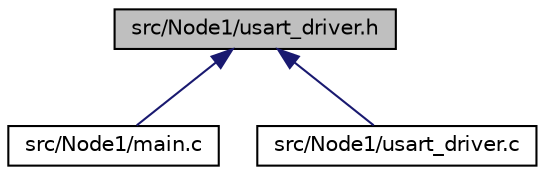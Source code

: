 digraph "src/Node1/usart_driver.h"
{
  edge [fontname="Helvetica",fontsize="10",labelfontname="Helvetica",labelfontsize="10"];
  node [fontname="Helvetica",fontsize="10",shape=record];
  Node1 [label="src/Node1/usart_driver.h",height=0.2,width=0.4,color="black", fillcolor="grey75", style="filled", fontcolor="black"];
  Node1 -> Node2 [dir="back",color="midnightblue",fontsize="10",style="solid"];
  Node2 [label="src/Node1/main.c",height=0.2,width=0.4,color="black", fillcolor="white", style="filled",URL="$Node1_2main_8c.html"];
  Node1 -> Node3 [dir="back",color="midnightblue",fontsize="10",style="solid"];
  Node3 [label="src/Node1/usart_driver.c",height=0.2,width=0.4,color="black", fillcolor="white", style="filled",URL="$Node1_2usart__driver_8c.html"];
}
